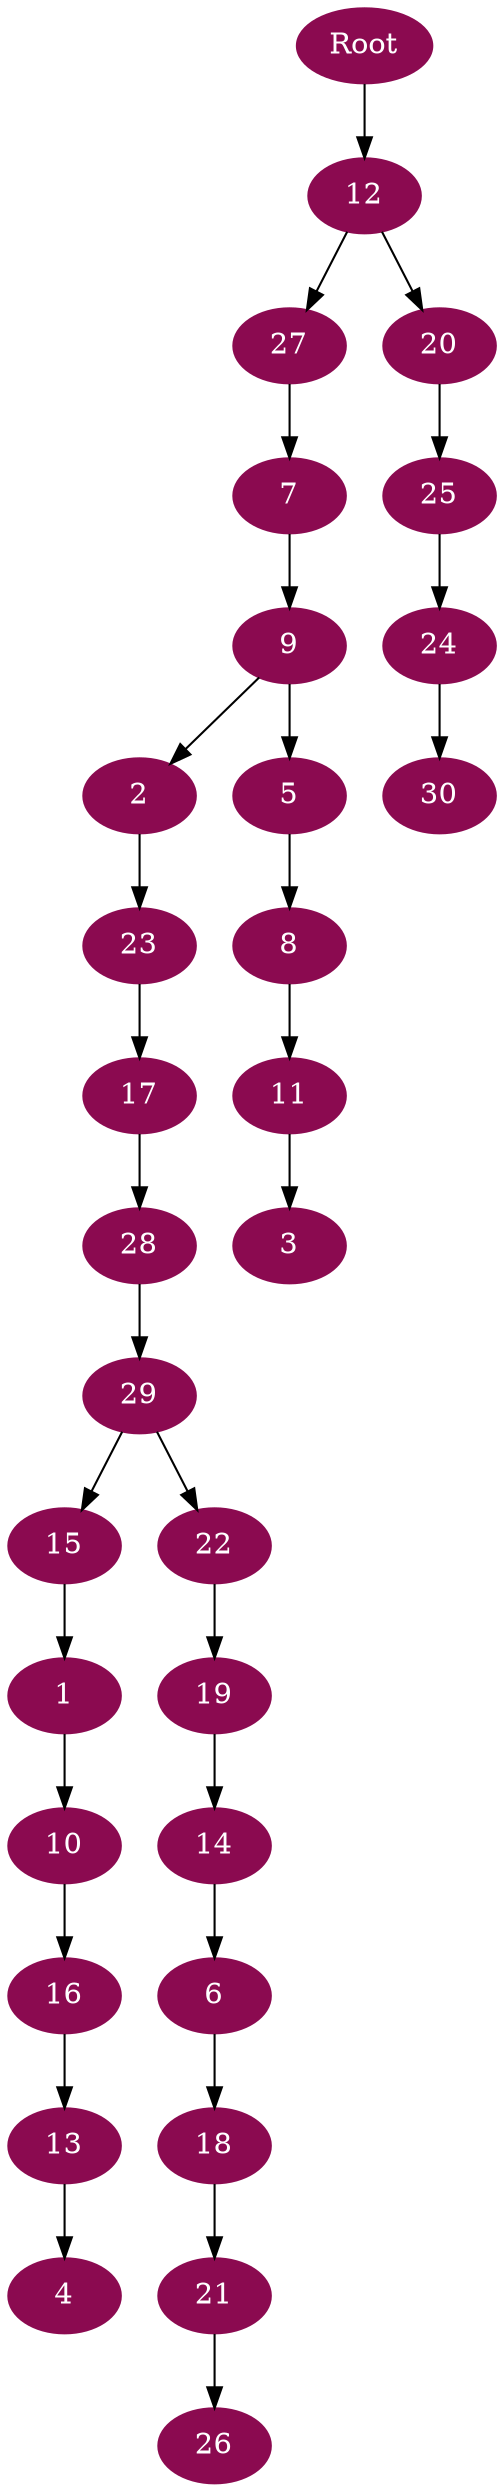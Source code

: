 digraph G {
node [color=deeppink4, style=filled, fontcolor=white];
15 -> 1;
9 -> 2;
11 -> 3;
13 -> 4;
9 -> 5;
14 -> 6;
27 -> 7;
5 -> 8;
7 -> 9;
1 -> 10;
8 -> 11;
Root -> 12;
16 -> 13;
19 -> 14;
29 -> 15;
10 -> 16;
23 -> 17;
6 -> 18;
22 -> 19;
12 -> 20;
18 -> 21;
29 -> 22;
2 -> 23;
25 -> 24;
20 -> 25;
21 -> 26;
12 -> 27;
17 -> 28;
28 -> 29;
24 -> 30;
}
